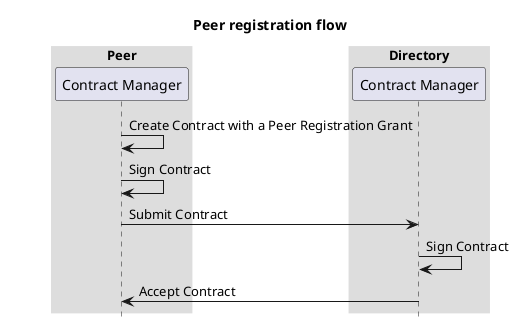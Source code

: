 @startuml
title: Peer registration flow

box "Peer"
  participant "Contract Manager" as contractManagerPeer
end box
box "Directory"
  participant "Contract Manager" as contractManagerDirectory
end box

contractManagerPeer -> contractManagerPeer: Create Contract with a Peer Registration Grant
contractManagerPeer -> contractManagerPeer: Sign Contract
contractManagerPeer -> contractManagerDirectory: Submit Contract
contractManagerDirectory -> contractManagerDirectory: Sign Contract
contractManagerDirectory -> contractManagerPeer: Accept Contract

skinparam sequenceBoxBorderColor #transparent
skinparam boxPadding 50
hide footbox
@enduml
